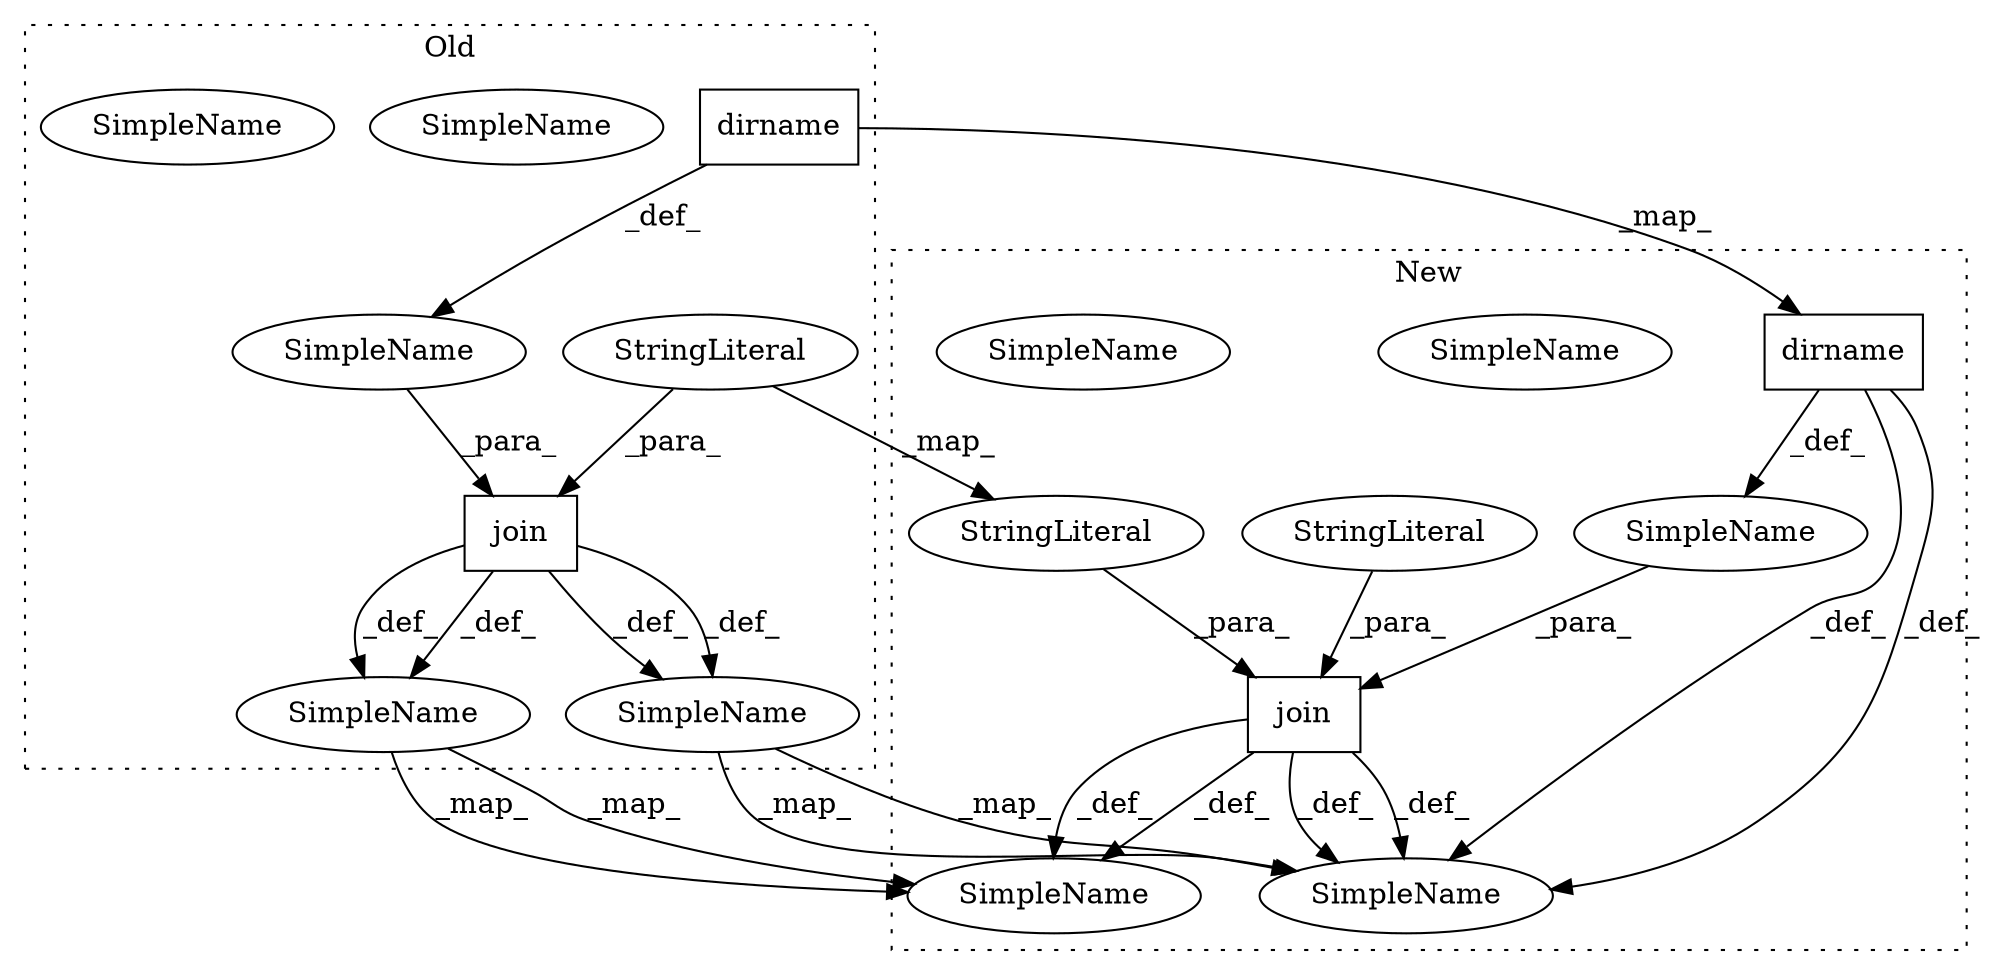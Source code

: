 digraph G {
subgraph cluster0 {
1 [label="dirname" a="32" s="397,430" l="8,1" shape="box"];
3 [label="SimpleName" a="42" s="482" l="2" shape="ellipse"];
6 [label="SimpleName" a="42" s="482" l="2" shape="ellipse"];
9 [label="SimpleName" a="42" s="367" l="8" shape="ellipse"];
12 [label="SimpleName" a="42" s="367" l="8" shape="ellipse"];
13 [label="SimpleName" a="42" s="" l="" shape="ellipse"];
14 [label="join" a="32" s="384,475" l="5,1" shape="box"];
16 [label="StringLiteral" a="45" s="432" l="43" shape="ellipse"];
label = "Old";
style="dotted";
}
subgraph cluster1 {
2 [label="dirname" a="32" s="413,446" l="8,1" shape="box"];
4 [label="SimpleName" a="42" s="518" l="2" shape="ellipse"];
5 [label="SimpleName" a="42" s="518" l="2" shape="ellipse"];
7 [label="join" a="32" s="400,499" l="5,1" shape="box"];
8 [label="SimpleName" a="42" s="" l="" shape="ellipse"];
10 [label="SimpleName" a="42" s="383" l="8" shape="ellipse"];
11 [label="SimpleName" a="42" s="383" l="8" shape="ellipse"];
15 [label="StringLiteral" a="45" s="466" l="6" shape="ellipse"];
17 [label="StringLiteral" a="45" s="473" l="26" shape="ellipse"];
label = "New";
style="dotted";
}
1 -> 2 [label="_map_"];
1 -> 13 [label="_def_"];
2 -> 8 [label="_def_"];
2 -> 11 [label="_def_"];
2 -> 11 [label="_def_"];
6 -> 5 [label="_map_"];
6 -> 5 [label="_map_"];
7 -> 11 [label="_def_"];
7 -> 11 [label="_def_"];
7 -> 5 [label="_def_"];
7 -> 5 [label="_def_"];
8 -> 7 [label="_para_"];
12 -> 11 [label="_map_"];
12 -> 11 [label="_map_"];
13 -> 14 [label="_para_"];
14 -> 6 [label="_def_"];
14 -> 12 [label="_def_"];
14 -> 6 [label="_def_"];
14 -> 12 [label="_def_"];
15 -> 7 [label="_para_"];
16 -> 17 [label="_map_"];
16 -> 14 [label="_para_"];
17 -> 7 [label="_para_"];
}